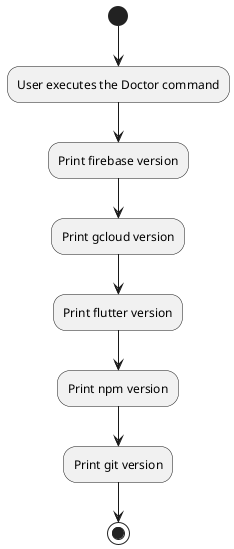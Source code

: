 @startuml doctor_command_activity_diagram

(*) --> “User executes the Doctor command”
--> “Print firebase version”
--> “Print gcloud version”
--> “Print flutter version”
--> “Print npm version”
--> “Print git version”
--> (*)

@enduml
